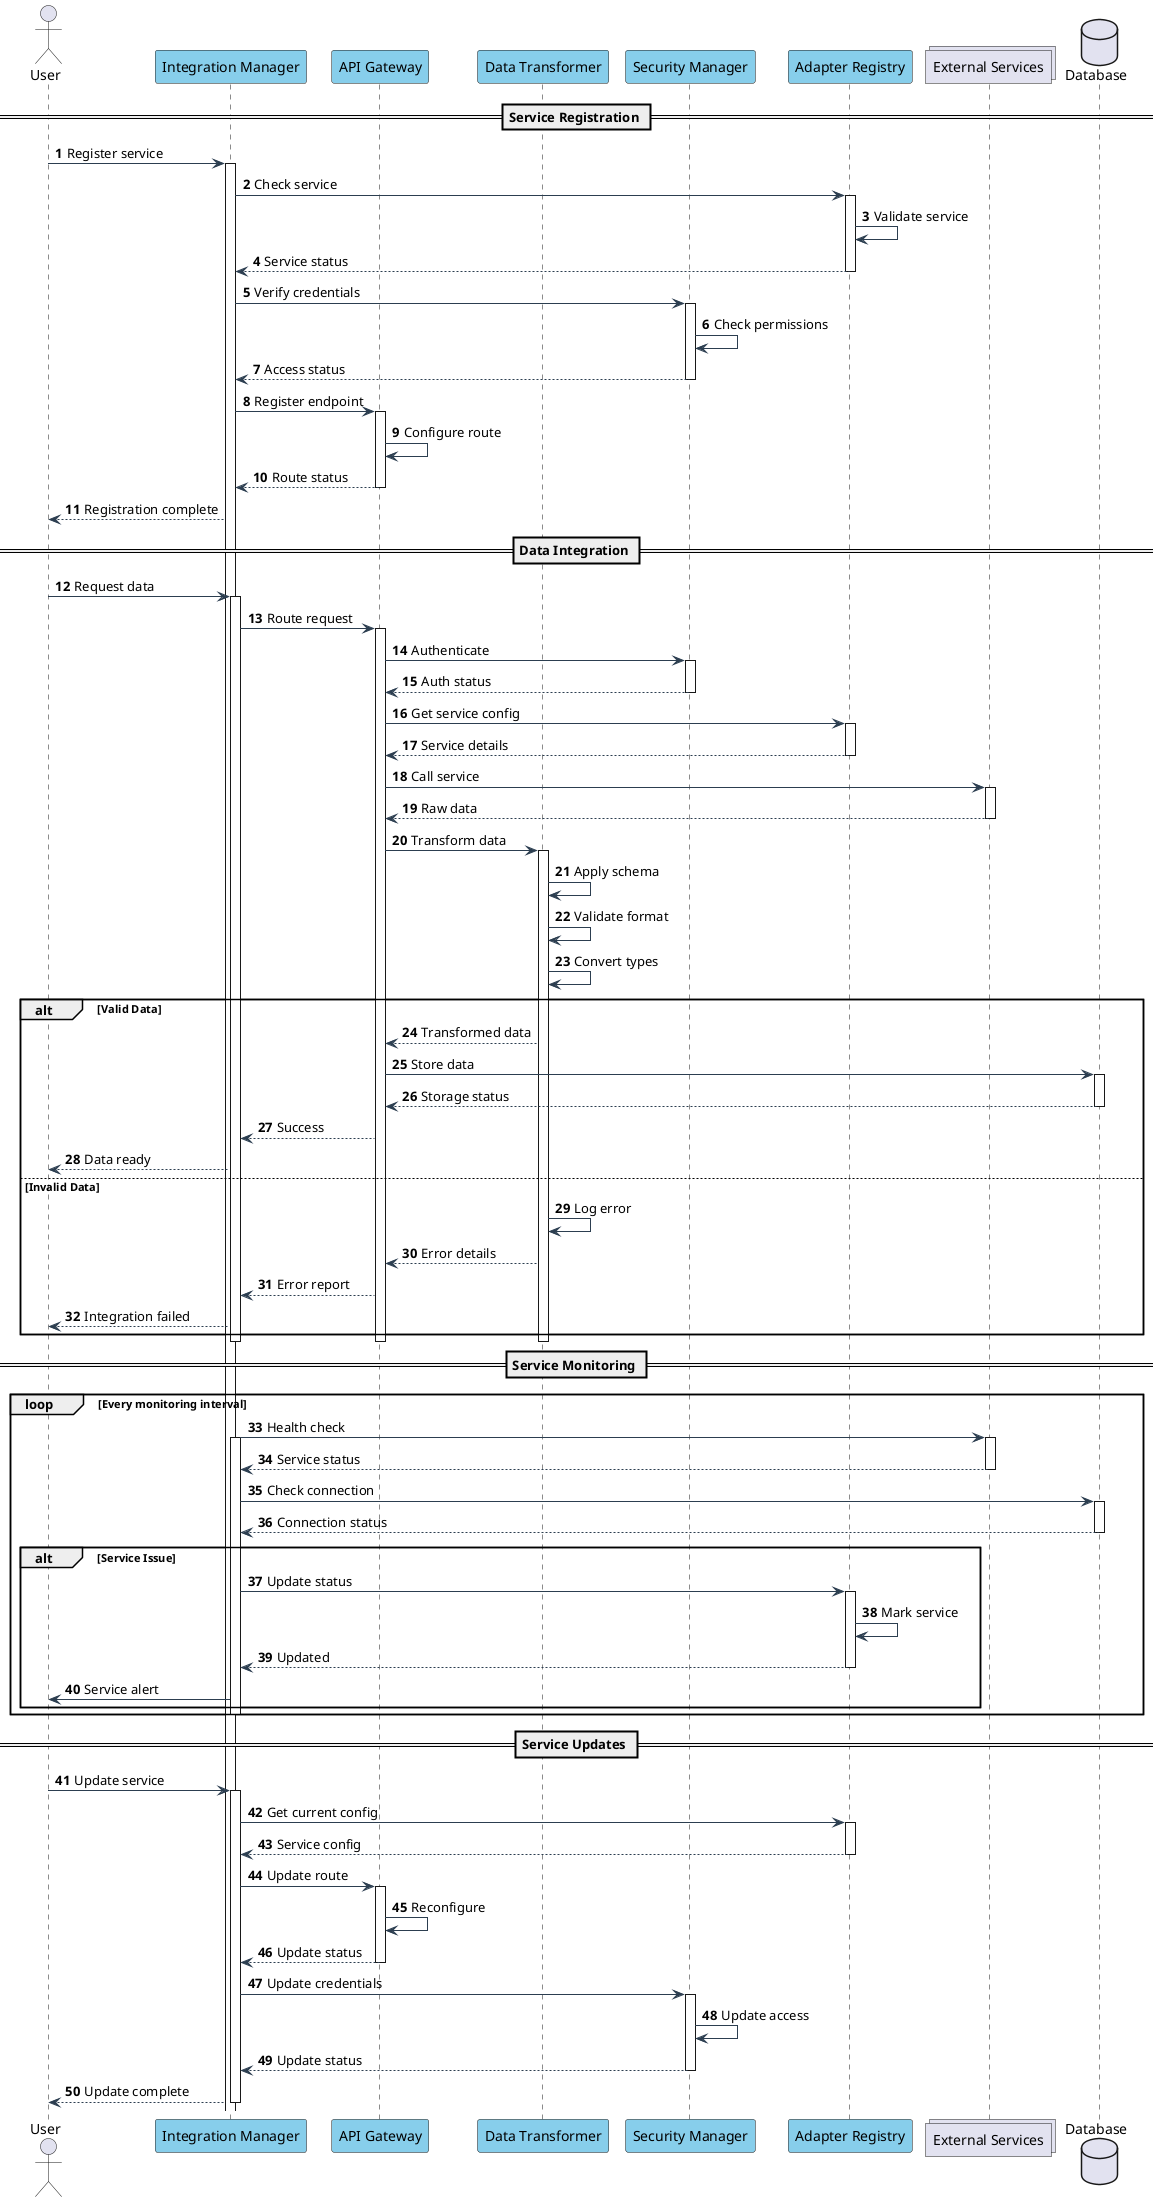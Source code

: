 @startuml Integration Workflow

skinparam {
    BackgroundColor transparent
    ArrowColor #2C3E50
    LifelineBackgroundColor #87CEEB
    ParticipantBackgroundColor #87CEEB
    BoxBackgroundColor #FFFFFF
}

actor User
participant "Integration Manager" as IM
participant "API Gateway" as AG
participant "Data Transformer" as DT
participant "Security Manager" as SM
participant "Adapter Registry" as AR
collections "External Services" as ES
database "Database" as DB

autonumber

== Service Registration ==
User -> IM: Register service
activate IM

IM -> AR: Check service
activate AR
AR -> AR: Validate service
AR --> IM: Service status
deactivate AR

IM -> SM: Verify credentials
activate SM
SM -> SM: Check permissions
SM --> IM: Access status
deactivate SM

IM -> AG: Register endpoint
activate AG
AG -> AG: Configure route
AG --> IM: Route status
deactivate AG

IM --> User: Registration complete

== Data Integration ==
User -> IM: Request data
activate IM

IM -> AG: Route request
activate AG

AG -> SM: Authenticate
activate SM
SM --> AG: Auth status
deactivate SM

AG -> AR: Get service config
activate AR
AR --> AG: Service details
deactivate AR

AG -> ES: Call service
activate ES
ES --> AG: Raw data
deactivate ES

AG -> DT: Transform data
activate DT

DT -> DT: Apply schema
DT -> DT: Validate format
DT -> DT: Convert types

alt Valid Data
    DT --> AG: Transformed data
    AG -> DB: Store data
    activate DB
    DB --> AG: Storage status
    deactivate DB
    AG --> IM: Success
    IM --> User: Data ready
else Invalid Data
    DT -> DT: Log error
    DT --> AG: Error details
    AG --> IM: Error report
    IM --> User: Integration failed
end

deactivate DT
deactivate AG
deactivate IM

== Service Monitoring ==
loop Every monitoring interval
    IM -> ES: Health check
    activate IM
    activate ES
    ES --> IM: Service status
    deactivate ES
    
    IM -> DB: Check connection
    activate DB
    DB --> IM: Connection status
    deactivate DB
    
    alt Service Issue
        IM -> AR: Update status
        activate AR
        AR -> AR: Mark service
        AR --> IM: Updated
        deactivate AR
        
        IM -> User: Service alert
    end
    deactivate IM
end

== Service Updates ==
User -> IM: Update service
activate IM

IM -> AR: Get current config
activate AR
AR --> IM: Service config
deactivate AR

IM -> AG: Update route
activate AG
AG -> AG: Reconfigure
AG --> IM: Update status
deactivate AG

IM -> SM: Update credentials
activate SM
SM -> SM: Update access
SM --> IM: Update status
deactivate SM

IM --> User: Update complete
deactivate IM

@enduml

